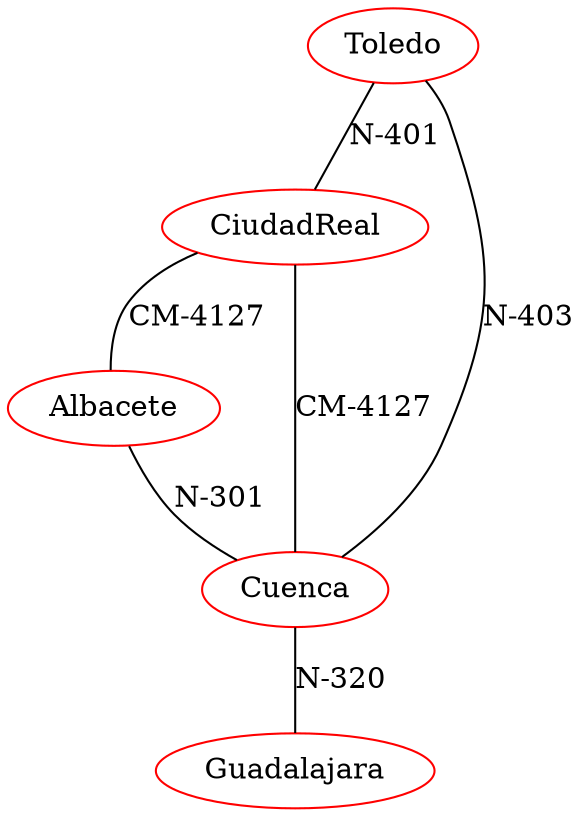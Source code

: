 strict graph G {
  1 [ color="red" label="Toledo" ];
  2 [ color="red" label="CiudadReal" ];
  3 [ color="red" label="Albacete" ];
  4 [ color="red" label="Cuenca" ];
  5 [ color="red" label="Guadalajara" ];
  1 -- 2 [ style="solid" label="N-401" ];
  1 -- 4 [ style="solid" label="N-403" ];
  2 -- 3 [ style="solid" label="CM-4127" ];
  2 -- 4 [ style="solid" label="CM-4127" ];
  3 -- 4 [ style="solid" label="N-301" ];
  4 -- 5 [ style="solid" label="N-320" ];
}
